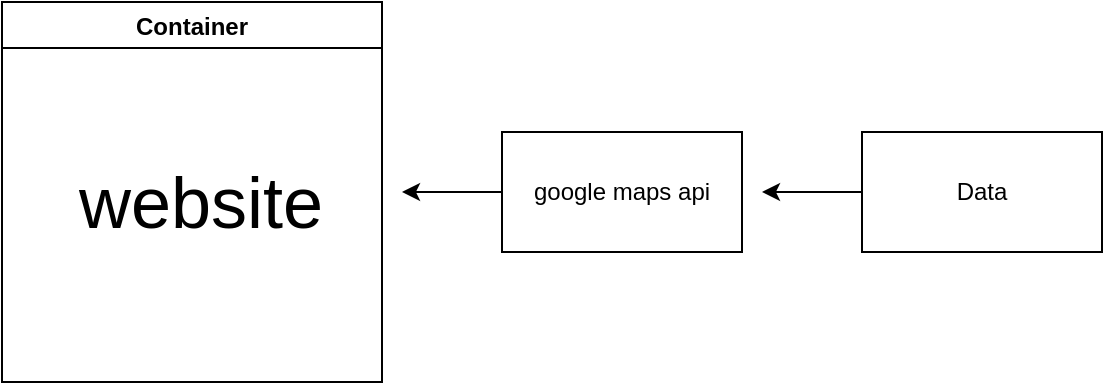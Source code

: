 <mxfile version="21.6.1" type="github">
  <diagram name="Page-1" id="M1CsRq_343aXkAHNXNq5">
    <mxGraphModel dx="1434" dy="822" grid="1" gridSize="10" guides="1" tooltips="1" connect="1" arrows="1" fold="1" page="1" pageScale="1" pageWidth="850" pageHeight="1100" math="0" shadow="0">
      <root>
        <mxCell id="0" />
        <mxCell id="1" parent="0" />
        <mxCell id="RR-0q48QuoGJooBJ1ncM-1" value="Container" style="swimlane;" vertex="1" parent="1">
          <mxGeometry x="20" y="30" width="190" height="190" as="geometry" />
        </mxCell>
        <mxCell id="RR-0q48QuoGJooBJ1ncM-4" value="&lt;div style=&quot;font-size: 36px;&quot;&gt;website&lt;/div&gt;" style="text;html=1;align=center;verticalAlign=middle;resizable=0;points=[];autosize=1;strokeColor=none;fillColor=none;fontSize=36;" vertex="1" parent="RR-0q48QuoGJooBJ1ncM-1">
          <mxGeometry x="29" y="70" width="140" height="60" as="geometry" />
        </mxCell>
        <mxCell id="RR-0q48QuoGJooBJ1ncM-8" style="edgeStyle=orthogonalEdgeStyle;rounded=0;orthogonalLoop=1;jettySize=auto;html=1;" edge="1" parent="1" source="RR-0q48QuoGJooBJ1ncM-7">
          <mxGeometry relative="1" as="geometry">
            <mxPoint x="400" y="125" as="targetPoint" />
          </mxGeometry>
        </mxCell>
        <mxCell id="RR-0q48QuoGJooBJ1ncM-7" value="&lt;div&gt;Data&lt;/div&gt;" style="rounded=0;whiteSpace=wrap;html=1;" vertex="1" parent="1">
          <mxGeometry x="450" y="95" width="120" height="60" as="geometry" />
        </mxCell>
        <mxCell id="RR-0q48QuoGJooBJ1ncM-10" style="edgeStyle=orthogonalEdgeStyle;rounded=0;orthogonalLoop=1;jettySize=auto;html=1;" edge="1" parent="1" source="RR-0q48QuoGJooBJ1ncM-9">
          <mxGeometry relative="1" as="geometry">
            <mxPoint x="220" y="125" as="targetPoint" />
          </mxGeometry>
        </mxCell>
        <mxCell id="RR-0q48QuoGJooBJ1ncM-9" value="&lt;div&gt;google maps api&lt;/div&gt;" style="rounded=0;whiteSpace=wrap;html=1;" vertex="1" parent="1">
          <mxGeometry x="270" y="95" width="120" height="60" as="geometry" />
        </mxCell>
      </root>
    </mxGraphModel>
  </diagram>
</mxfile>
